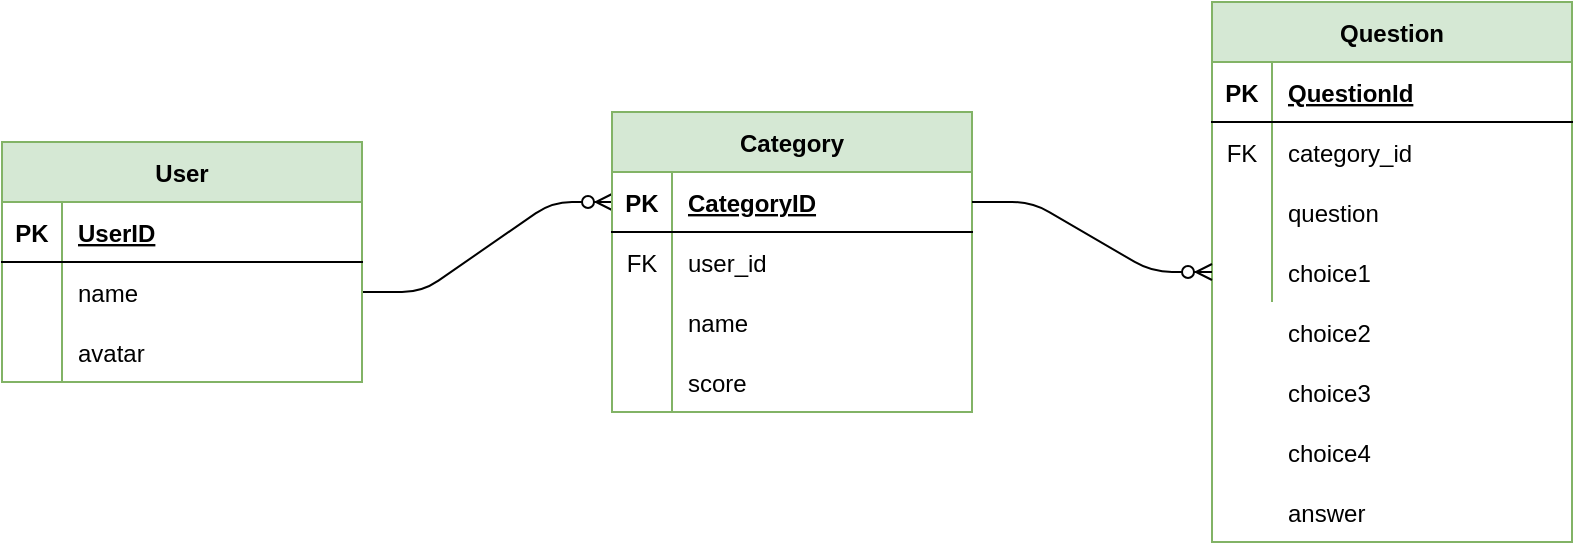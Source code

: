 <mxfile version="13.9.9" type="device"><diagram id="C7KdI0oiCXt0MxiNi3Ii" name="Page-1"><mxGraphModel dx="946" dy="672" grid="1" gridSize="10" guides="1" tooltips="1" connect="1" arrows="1" fold="1" page="1" pageScale="1" pageWidth="1100" pageHeight="850" math="0" shadow="0"><root><mxCell id="0"/><mxCell id="1" parent="0"/><mxCell id="_FXixjH1NpyDRwnV2unj-5" value="" style="edgeStyle=entityRelationEdgeStyle;fontSize=12;html=1;endArrow=ERzeroToMany;endFill=1;exitX=1;exitY=0.5;exitDx=0;exitDy=0;entryX=0;entryY=0.5;entryDx=0;entryDy=0;" parent="1" source="_FXixjH1NpyDRwnV2unj-18" target="_FXixjH1NpyDRwnV2unj-28" edge="1"><mxGeometry width="100" height="100" relative="1" as="geometry"><mxPoint x="555" y="480" as="sourcePoint"/><mxPoint x="834.62" y="485.03" as="targetPoint"/></mxGeometry></mxCell><mxCell id="_FXixjH1NpyDRwnV2unj-14" value="User" style="shape=table;startSize=30;container=1;collapsible=1;childLayout=tableLayout;fixedRows=1;rowLines=0;fontStyle=1;align=center;resizeLast=1;strokeColor=#82b366;fillColor=#d5e8d4;" parent="1" vertex="1"><mxGeometry x="160" y="340" width="180" height="120" as="geometry"/></mxCell><mxCell id="_FXixjH1NpyDRwnV2unj-15" value="" style="shape=partialRectangle;collapsible=0;dropTarget=0;pointerEvents=0;fillColor=none;top=0;left=0;bottom=1;right=0;points=[[0,0.5],[1,0.5]];portConstraint=eastwest;" parent="_FXixjH1NpyDRwnV2unj-14" vertex="1"><mxGeometry y="30" width="180" height="30" as="geometry"/></mxCell><mxCell id="_FXixjH1NpyDRwnV2unj-16" value="PK" style="shape=partialRectangle;connectable=0;fillColor=none;top=0;left=0;bottom=0;right=0;fontStyle=1;overflow=hidden;" parent="_FXixjH1NpyDRwnV2unj-15" vertex="1"><mxGeometry width="30" height="30" as="geometry"/></mxCell><mxCell id="_FXixjH1NpyDRwnV2unj-17" value="UserID" style="shape=partialRectangle;connectable=0;fillColor=none;top=0;left=0;bottom=0;right=0;align=left;spacingLeft=6;fontStyle=5;overflow=hidden;" parent="_FXixjH1NpyDRwnV2unj-15" vertex="1"><mxGeometry x="30" width="150" height="30" as="geometry"/></mxCell><mxCell id="_FXixjH1NpyDRwnV2unj-18" value="" style="shape=partialRectangle;collapsible=0;dropTarget=0;pointerEvents=0;fillColor=none;top=0;left=0;bottom=0;right=0;points=[[0,0.5],[1,0.5]];portConstraint=eastwest;" parent="_FXixjH1NpyDRwnV2unj-14" vertex="1"><mxGeometry y="60" width="180" height="30" as="geometry"/></mxCell><mxCell id="_FXixjH1NpyDRwnV2unj-19" value="" style="shape=partialRectangle;connectable=0;fillColor=none;top=0;left=0;bottom=0;right=0;editable=1;overflow=hidden;" parent="_FXixjH1NpyDRwnV2unj-18" vertex="1"><mxGeometry width="30" height="30" as="geometry"/></mxCell><mxCell id="_FXixjH1NpyDRwnV2unj-20" value="name" style="shape=partialRectangle;connectable=0;fillColor=none;top=0;left=0;bottom=0;right=0;align=left;spacingLeft=6;overflow=hidden;" parent="_FXixjH1NpyDRwnV2unj-18" vertex="1"><mxGeometry x="30" width="150" height="30" as="geometry"/></mxCell><mxCell id="_FXixjH1NpyDRwnV2unj-21" value="" style="shape=partialRectangle;collapsible=0;dropTarget=0;pointerEvents=0;fillColor=none;top=0;left=0;bottom=0;right=0;points=[[0,0.5],[1,0.5]];portConstraint=eastwest;" parent="_FXixjH1NpyDRwnV2unj-14" vertex="1"><mxGeometry y="90" width="180" height="30" as="geometry"/></mxCell><mxCell id="_FXixjH1NpyDRwnV2unj-22" value="" style="shape=partialRectangle;connectable=0;fillColor=none;top=0;left=0;bottom=0;right=0;editable=1;overflow=hidden;" parent="_FXixjH1NpyDRwnV2unj-21" vertex="1"><mxGeometry width="30" height="30" as="geometry"/></mxCell><mxCell id="_FXixjH1NpyDRwnV2unj-23" value="avatar" style="shape=partialRectangle;connectable=0;fillColor=none;top=0;left=0;bottom=0;right=0;align=left;spacingLeft=6;overflow=hidden;" parent="_FXixjH1NpyDRwnV2unj-21" vertex="1"><mxGeometry x="30" width="150" height="30" as="geometry"/></mxCell><mxCell id="_FXixjH1NpyDRwnV2unj-27" value="Category" style="shape=table;startSize=30;container=1;collapsible=1;childLayout=tableLayout;fixedRows=1;rowLines=0;fontStyle=1;align=center;resizeLast=1;strokeColor=#82b366;fillColor=#d5e8d4;" parent="1" vertex="1"><mxGeometry x="465" y="325" width="180" height="150" as="geometry"/></mxCell><mxCell id="_FXixjH1NpyDRwnV2unj-28" value="" style="shape=partialRectangle;collapsible=0;dropTarget=0;pointerEvents=0;fillColor=none;top=0;left=0;bottom=1;right=0;points=[[0,0.5],[1,0.5]];portConstraint=eastwest;" parent="_FXixjH1NpyDRwnV2unj-27" vertex="1"><mxGeometry y="30" width="180" height="30" as="geometry"/></mxCell><mxCell id="_FXixjH1NpyDRwnV2unj-29" value="PK" style="shape=partialRectangle;connectable=0;fillColor=none;top=0;left=0;bottom=0;right=0;fontStyle=1;overflow=hidden;" parent="_FXixjH1NpyDRwnV2unj-28" vertex="1"><mxGeometry width="30" height="30" as="geometry"/></mxCell><mxCell id="_FXixjH1NpyDRwnV2unj-30" value="CategoryID" style="shape=partialRectangle;connectable=0;fillColor=none;top=0;left=0;bottom=0;right=0;align=left;spacingLeft=6;fontStyle=5;overflow=hidden;" parent="_FXixjH1NpyDRwnV2unj-28" vertex="1"><mxGeometry x="30" width="150" height="30" as="geometry"/></mxCell><mxCell id="_FXixjH1NpyDRwnV2unj-31" value="" style="shape=partialRectangle;collapsible=0;dropTarget=0;pointerEvents=0;fillColor=none;top=0;left=0;bottom=0;right=0;points=[[0,0.5],[1,0.5]];portConstraint=eastwest;" parent="_FXixjH1NpyDRwnV2unj-27" vertex="1"><mxGeometry y="60" width="180" height="30" as="geometry"/></mxCell><mxCell id="_FXixjH1NpyDRwnV2unj-32" value="FK" style="shape=partialRectangle;connectable=0;fillColor=none;top=0;left=0;bottom=0;right=0;editable=1;overflow=hidden;" parent="_FXixjH1NpyDRwnV2unj-31" vertex="1"><mxGeometry width="30" height="30" as="geometry"/></mxCell><mxCell id="_FXixjH1NpyDRwnV2unj-33" value="user_id" style="shape=partialRectangle;connectable=0;fillColor=none;top=0;left=0;bottom=0;right=0;align=left;spacingLeft=6;overflow=hidden;" parent="_FXixjH1NpyDRwnV2unj-31" vertex="1"><mxGeometry x="30" width="150" height="30" as="geometry"/></mxCell><mxCell id="_FXixjH1NpyDRwnV2unj-34" value="" style="shape=partialRectangle;collapsible=0;dropTarget=0;pointerEvents=0;fillColor=none;top=0;left=0;bottom=0;right=0;points=[[0,0.5],[1,0.5]];portConstraint=eastwest;" parent="_FXixjH1NpyDRwnV2unj-27" vertex="1"><mxGeometry y="90" width="180" height="30" as="geometry"/></mxCell><mxCell id="_FXixjH1NpyDRwnV2unj-35" value="" style="shape=partialRectangle;connectable=0;fillColor=none;top=0;left=0;bottom=0;right=0;editable=1;overflow=hidden;" parent="_FXixjH1NpyDRwnV2unj-34" vertex="1"><mxGeometry width="30" height="30" as="geometry"/></mxCell><mxCell id="_FXixjH1NpyDRwnV2unj-36" value="name" style="shape=partialRectangle;connectable=0;fillColor=none;top=0;left=0;bottom=0;right=0;align=left;spacingLeft=6;overflow=hidden;" parent="_FXixjH1NpyDRwnV2unj-34" vertex="1"><mxGeometry x="30" width="150" height="30" as="geometry"/></mxCell><mxCell id="_FXixjH1NpyDRwnV2unj-37" value="" style="shape=partialRectangle;collapsible=0;dropTarget=0;pointerEvents=0;fillColor=none;top=0;left=0;bottom=0;right=0;points=[[0,0.5],[1,0.5]];portConstraint=eastwest;" parent="_FXixjH1NpyDRwnV2unj-27" vertex="1"><mxGeometry y="120" width="180" height="30" as="geometry"/></mxCell><mxCell id="_FXixjH1NpyDRwnV2unj-38" value="" style="shape=partialRectangle;connectable=0;fillColor=none;top=0;left=0;bottom=0;right=0;editable=1;overflow=hidden;" parent="_FXixjH1NpyDRwnV2unj-37" vertex="1"><mxGeometry width="30" height="30" as="geometry"/></mxCell><mxCell id="_FXixjH1NpyDRwnV2unj-39" value="score" style="shape=partialRectangle;connectable=0;fillColor=none;top=0;left=0;bottom=0;right=0;align=left;spacingLeft=6;overflow=hidden;" parent="_FXixjH1NpyDRwnV2unj-37" vertex="1"><mxGeometry x="30" width="150" height="30" as="geometry"/></mxCell><mxCell id="k2tgWY-W-6_Xu2S6FyYk-1" value="Question" style="shape=table;startSize=30;container=1;collapsible=1;childLayout=tableLayout;fixedRows=1;rowLines=0;fontStyle=1;align=center;resizeLast=1;strokeColor=#82b366;fillColor=#d5e8d4;" vertex="1" parent="1"><mxGeometry x="765" y="270" width="180" height="270" as="geometry"/></mxCell><mxCell id="k2tgWY-W-6_Xu2S6FyYk-2" value="" style="shape=partialRectangle;collapsible=0;dropTarget=0;pointerEvents=0;fillColor=none;top=0;left=0;bottom=1;right=0;points=[[0,0.5],[1,0.5]];portConstraint=eastwest;" vertex="1" parent="k2tgWY-W-6_Xu2S6FyYk-1"><mxGeometry y="30" width="180" height="30" as="geometry"/></mxCell><mxCell id="k2tgWY-W-6_Xu2S6FyYk-3" value="PK" style="shape=partialRectangle;connectable=0;fillColor=none;top=0;left=0;bottom=0;right=0;fontStyle=1;overflow=hidden;" vertex="1" parent="k2tgWY-W-6_Xu2S6FyYk-2"><mxGeometry width="30" height="30" as="geometry"/></mxCell><mxCell id="k2tgWY-W-6_Xu2S6FyYk-4" value="QuestionId" style="shape=partialRectangle;connectable=0;fillColor=none;top=0;left=0;bottom=0;right=0;align=left;spacingLeft=6;fontStyle=5;overflow=hidden;" vertex="1" parent="k2tgWY-W-6_Xu2S6FyYk-2"><mxGeometry x="30" width="150" height="30" as="geometry"/></mxCell><mxCell id="k2tgWY-W-6_Xu2S6FyYk-5" value="" style="shape=partialRectangle;collapsible=0;dropTarget=0;pointerEvents=0;fillColor=none;top=0;left=0;bottom=0;right=0;points=[[0,0.5],[1,0.5]];portConstraint=eastwest;" vertex="1" parent="k2tgWY-W-6_Xu2S6FyYk-1"><mxGeometry y="60" width="180" height="30" as="geometry"/></mxCell><mxCell id="k2tgWY-W-6_Xu2S6FyYk-6" value="FK" style="shape=partialRectangle;connectable=0;fillColor=none;top=0;left=0;bottom=0;right=0;editable=1;overflow=hidden;" vertex="1" parent="k2tgWY-W-6_Xu2S6FyYk-5"><mxGeometry width="30" height="30" as="geometry"/></mxCell><mxCell id="k2tgWY-W-6_Xu2S6FyYk-7" value="category_id" style="shape=partialRectangle;connectable=0;fillColor=none;top=0;left=0;bottom=0;right=0;align=left;spacingLeft=6;overflow=hidden;" vertex="1" parent="k2tgWY-W-6_Xu2S6FyYk-5"><mxGeometry x="30" width="150" height="30" as="geometry"/></mxCell><mxCell id="k2tgWY-W-6_Xu2S6FyYk-8" value="" style="shape=partialRectangle;collapsible=0;dropTarget=0;pointerEvents=0;fillColor=none;top=0;left=0;bottom=0;right=0;points=[[0,0.5],[1,0.5]];portConstraint=eastwest;" vertex="1" parent="k2tgWY-W-6_Xu2S6FyYk-1"><mxGeometry y="90" width="180" height="30" as="geometry"/></mxCell><mxCell id="k2tgWY-W-6_Xu2S6FyYk-9" value="" style="shape=partialRectangle;connectable=0;fillColor=none;top=0;left=0;bottom=0;right=0;editable=1;overflow=hidden;" vertex="1" parent="k2tgWY-W-6_Xu2S6FyYk-8"><mxGeometry width="30" height="30" as="geometry"/></mxCell><mxCell id="k2tgWY-W-6_Xu2S6FyYk-10" value="question" style="shape=partialRectangle;connectable=0;fillColor=none;top=0;left=0;bottom=0;right=0;align=left;spacingLeft=6;overflow=hidden;" vertex="1" parent="k2tgWY-W-6_Xu2S6FyYk-8"><mxGeometry x="30" width="150" height="30" as="geometry"/></mxCell><mxCell id="k2tgWY-W-6_Xu2S6FyYk-11" value="" style="shape=partialRectangle;collapsible=0;dropTarget=0;pointerEvents=0;fillColor=none;top=0;left=0;bottom=0;right=0;points=[[0,0.5],[1,0.5]];portConstraint=eastwest;" vertex="1" parent="k2tgWY-W-6_Xu2S6FyYk-1"><mxGeometry y="120" width="180" height="30" as="geometry"/></mxCell><mxCell id="k2tgWY-W-6_Xu2S6FyYk-12" value="" style="shape=partialRectangle;connectable=0;fillColor=none;top=0;left=0;bottom=0;right=0;editable=1;overflow=hidden;" vertex="1" parent="k2tgWY-W-6_Xu2S6FyYk-11"><mxGeometry width="30" height="30" as="geometry"/></mxCell><mxCell id="k2tgWY-W-6_Xu2S6FyYk-13" value="choice1" style="shape=partialRectangle;connectable=0;fillColor=none;top=0;left=0;bottom=0;right=0;align=left;spacingLeft=6;overflow=hidden;" vertex="1" parent="k2tgWY-W-6_Xu2S6FyYk-11"><mxGeometry x="30" width="150" height="30" as="geometry"/></mxCell><mxCell id="k2tgWY-W-6_Xu2S6FyYk-14" value="choice2" style="shape=partialRectangle;connectable=0;fillColor=none;top=0;left=0;bottom=0;right=0;align=left;spacingLeft=6;overflow=hidden;" vertex="1" parent="1"><mxGeometry x="795" y="420" width="150" height="30" as="geometry"/></mxCell><mxCell id="k2tgWY-W-6_Xu2S6FyYk-15" value="choice3" style="shape=partialRectangle;connectable=0;fillColor=none;top=0;left=0;bottom=0;right=0;align=left;spacingLeft=6;overflow=hidden;" vertex="1" parent="1"><mxGeometry x="795" y="450" width="150" height="30" as="geometry"/></mxCell><mxCell id="k2tgWY-W-6_Xu2S6FyYk-16" value="choice4" style="shape=partialRectangle;connectable=0;fillColor=none;top=0;left=0;bottom=0;right=0;align=left;spacingLeft=6;overflow=hidden;" vertex="1" parent="1"><mxGeometry x="795" y="480" width="150" height="30" as="geometry"/></mxCell><mxCell id="k2tgWY-W-6_Xu2S6FyYk-17" value="answer" style="shape=partialRectangle;connectable=0;fillColor=none;top=0;left=0;bottom=0;right=0;align=left;spacingLeft=6;overflow=hidden;" vertex="1" parent="1"><mxGeometry x="795" y="510" width="150" height="30" as="geometry"/></mxCell><mxCell id="k2tgWY-W-6_Xu2S6FyYk-18" value="" style="edgeStyle=entityRelationEdgeStyle;fontSize=12;html=1;endArrow=ERzeroToMany;endFill=1;exitX=1;exitY=0.5;exitDx=0;exitDy=0;entryX=0;entryY=0.5;entryDx=0;entryDy=0;" edge="1" parent="1" source="_FXixjH1NpyDRwnV2unj-28" target="k2tgWY-W-6_Xu2S6FyYk-11"><mxGeometry width="100" height="100" relative="1" as="geometry"><mxPoint x="725" y="395" as="sourcePoint"/><mxPoint x="845" y="485" as="targetPoint"/></mxGeometry></mxCell></root></mxGraphModel></diagram></mxfile>